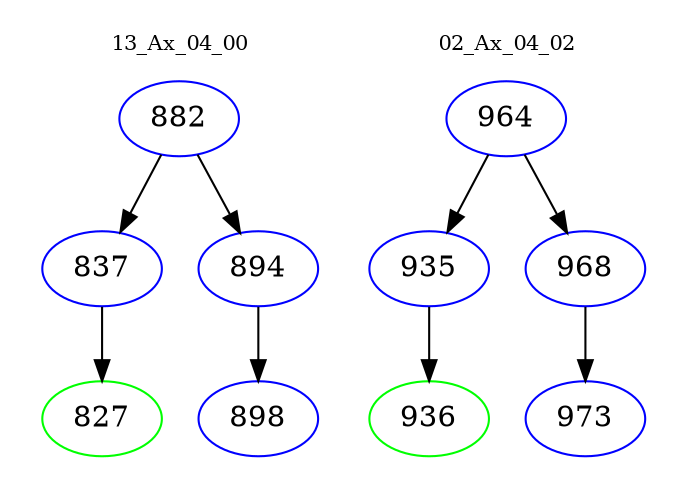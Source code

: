 digraph{
subgraph cluster_0 {
color = white
label = "13_Ax_04_00";
fontsize=10;
T0_882 [label="882", color="blue"]
T0_882 -> T0_837 [color="black"]
T0_837 [label="837", color="blue"]
T0_837 -> T0_827 [color="black"]
T0_827 [label="827", color="green"]
T0_882 -> T0_894 [color="black"]
T0_894 [label="894", color="blue"]
T0_894 -> T0_898 [color="black"]
T0_898 [label="898", color="blue"]
}
subgraph cluster_1 {
color = white
label = "02_Ax_04_02";
fontsize=10;
T1_964 [label="964", color="blue"]
T1_964 -> T1_935 [color="black"]
T1_935 [label="935", color="blue"]
T1_935 -> T1_936 [color="black"]
T1_936 [label="936", color="green"]
T1_964 -> T1_968 [color="black"]
T1_968 [label="968", color="blue"]
T1_968 -> T1_973 [color="black"]
T1_973 [label="973", color="blue"]
}
}
